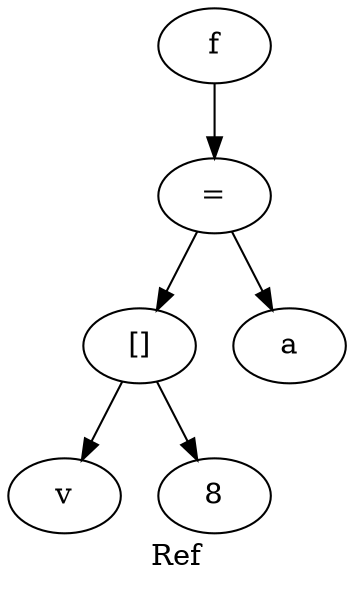 digraph {
label="Ref";
x55f4e8a4de50 -> x55f4e8a4dd70
x55f4e8a4dd70 -> x55f4e8a4db20
x55f4e8a4dd70 -> x55f4e8a4dd00
x55f4e8a4db20 -> x55f4e8a4dab0
x55f4e8a4db20 -> x55f4e8a4d9d0
x55f4e8a4de50 [label="f"];
x55f4e8a4dd70 [label="="];
x55f4e8a4db20 [label="[]"];
x55f4e8a4dab0 [label="v"];
x55f4e8a4d9d0 [label="8"];
x55f4e8a4dd00 [label="a"];
}
